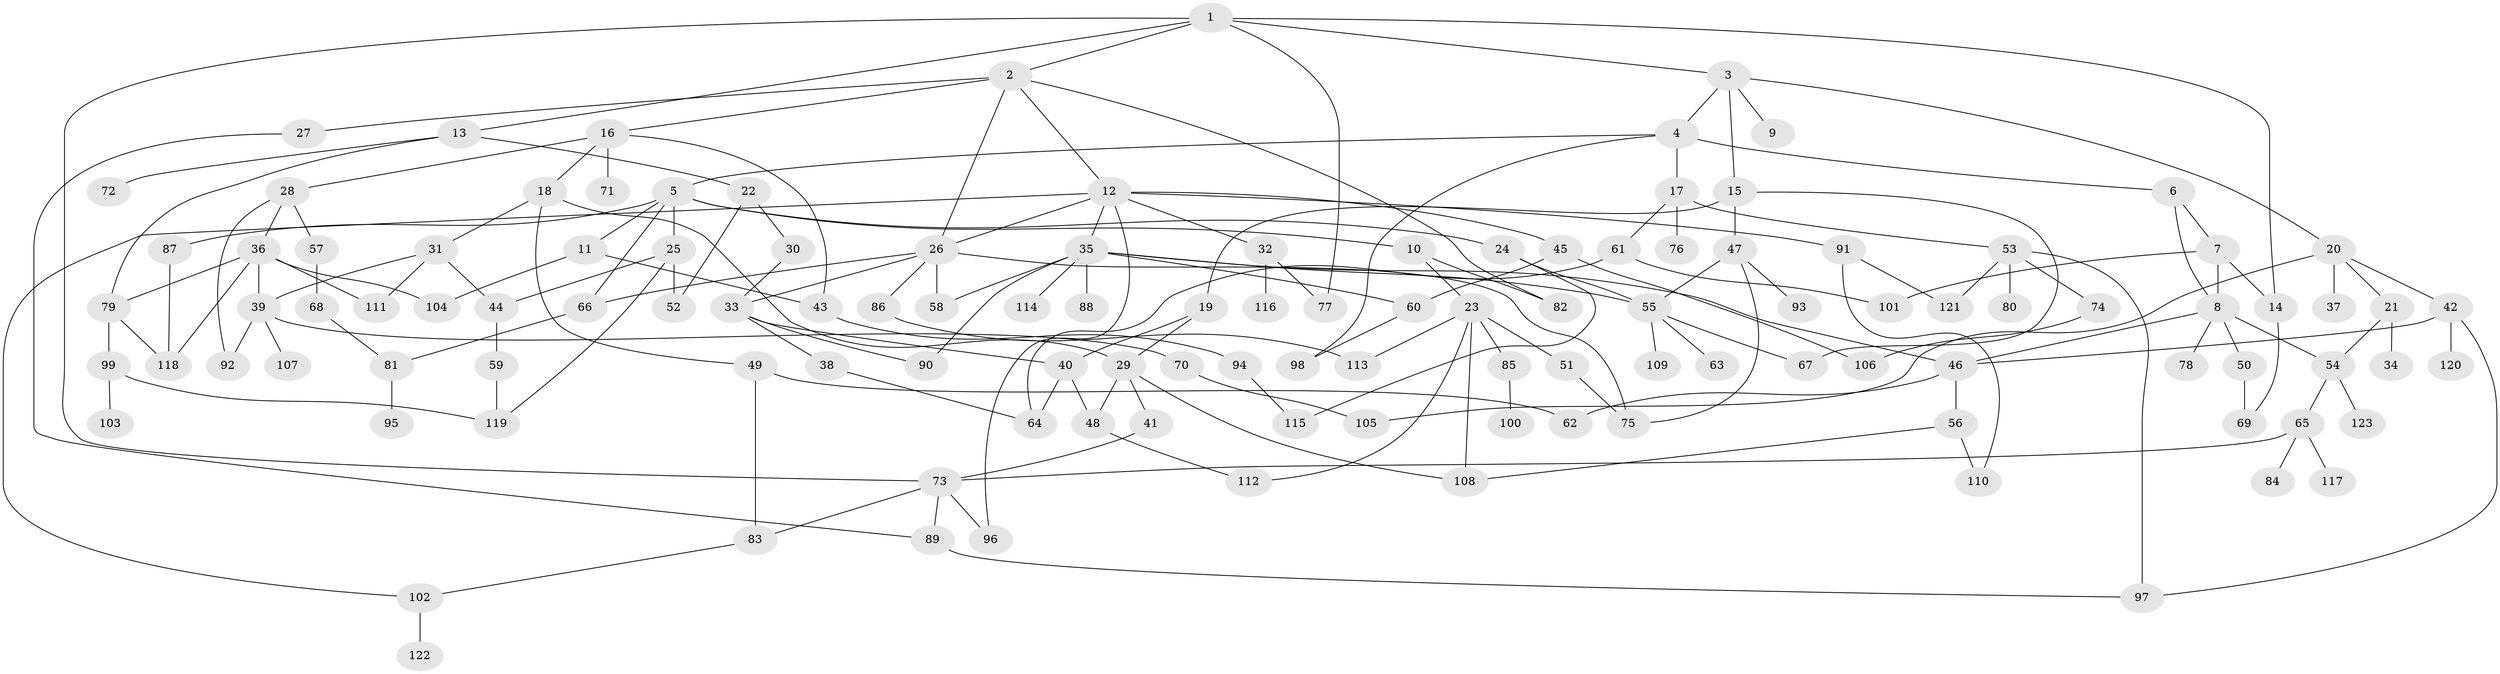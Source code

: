 // Generated by graph-tools (version 1.1) at 2025/49/03/09/25 03:49:20]
// undirected, 123 vertices, 179 edges
graph export_dot {
graph [start="1"]
  node [color=gray90,style=filled];
  1;
  2;
  3;
  4;
  5;
  6;
  7;
  8;
  9;
  10;
  11;
  12;
  13;
  14;
  15;
  16;
  17;
  18;
  19;
  20;
  21;
  22;
  23;
  24;
  25;
  26;
  27;
  28;
  29;
  30;
  31;
  32;
  33;
  34;
  35;
  36;
  37;
  38;
  39;
  40;
  41;
  42;
  43;
  44;
  45;
  46;
  47;
  48;
  49;
  50;
  51;
  52;
  53;
  54;
  55;
  56;
  57;
  58;
  59;
  60;
  61;
  62;
  63;
  64;
  65;
  66;
  67;
  68;
  69;
  70;
  71;
  72;
  73;
  74;
  75;
  76;
  77;
  78;
  79;
  80;
  81;
  82;
  83;
  84;
  85;
  86;
  87;
  88;
  89;
  90;
  91;
  92;
  93;
  94;
  95;
  96;
  97;
  98;
  99;
  100;
  101;
  102;
  103;
  104;
  105;
  106;
  107;
  108;
  109;
  110;
  111;
  112;
  113;
  114;
  115;
  116;
  117;
  118;
  119;
  120;
  121;
  122;
  123;
  1 -- 2;
  1 -- 3;
  1 -- 13;
  1 -- 14;
  1 -- 77;
  1 -- 73;
  2 -- 12;
  2 -- 16;
  2 -- 26;
  2 -- 27;
  2 -- 82;
  3 -- 4;
  3 -- 9;
  3 -- 15;
  3 -- 20;
  4 -- 5;
  4 -- 6;
  4 -- 17;
  4 -- 98;
  5 -- 10;
  5 -- 11;
  5 -- 24;
  5 -- 25;
  5 -- 66;
  5 -- 87;
  6 -- 7;
  6 -- 8;
  7 -- 8;
  7 -- 101;
  7 -- 14;
  8 -- 50;
  8 -- 54;
  8 -- 78;
  8 -- 46;
  10 -- 23;
  10 -- 82;
  11 -- 104;
  11 -- 43;
  12 -- 32;
  12 -- 35;
  12 -- 45;
  12 -- 91;
  12 -- 102;
  12 -- 96;
  12 -- 26;
  13 -- 22;
  13 -- 72;
  13 -- 79;
  14 -- 69;
  15 -- 19;
  15 -- 47;
  15 -- 67;
  16 -- 18;
  16 -- 28;
  16 -- 43;
  16 -- 71;
  17 -- 53;
  17 -- 61;
  17 -- 76;
  18 -- 31;
  18 -- 49;
  18 -- 29;
  19 -- 29;
  19 -- 40;
  20 -- 21;
  20 -- 37;
  20 -- 42;
  20 -- 105;
  21 -- 34;
  21 -- 54;
  22 -- 30;
  22 -- 52;
  23 -- 51;
  23 -- 85;
  23 -- 108;
  23 -- 112;
  23 -- 113;
  24 -- 55;
  24 -- 115;
  25 -- 52;
  25 -- 119;
  25 -- 44;
  26 -- 33;
  26 -- 86;
  26 -- 75;
  26 -- 66;
  26 -- 58;
  27 -- 89;
  28 -- 36;
  28 -- 57;
  28 -- 92;
  29 -- 41;
  29 -- 48;
  29 -- 108;
  30 -- 33;
  31 -- 39;
  31 -- 44;
  31 -- 111;
  32 -- 116;
  32 -- 77;
  33 -- 38;
  33 -- 90;
  33 -- 40;
  35 -- 46;
  35 -- 58;
  35 -- 60;
  35 -- 88;
  35 -- 90;
  35 -- 114;
  35 -- 55;
  36 -- 79;
  36 -- 104;
  36 -- 111;
  36 -- 39;
  36 -- 118;
  38 -- 64;
  39 -- 70;
  39 -- 107;
  39 -- 92;
  40 -- 64;
  40 -- 48;
  41 -- 73;
  42 -- 97;
  42 -- 120;
  42 -- 46;
  43 -- 94;
  44 -- 59;
  45 -- 106;
  45 -- 60;
  46 -- 56;
  46 -- 62;
  47 -- 75;
  47 -- 93;
  47 -- 55;
  48 -- 112;
  49 -- 62;
  49 -- 83;
  50 -- 69;
  51 -- 75;
  53 -- 74;
  53 -- 80;
  53 -- 121;
  53 -- 97;
  54 -- 65;
  54 -- 123;
  55 -- 63;
  55 -- 67;
  55 -- 109;
  56 -- 108;
  56 -- 110;
  57 -- 68;
  59 -- 119;
  60 -- 98;
  61 -- 101;
  61 -- 64;
  65 -- 84;
  65 -- 117;
  65 -- 73;
  66 -- 81;
  68 -- 81;
  70 -- 105;
  73 -- 83;
  73 -- 89;
  73 -- 96;
  74 -- 106;
  79 -- 99;
  79 -- 118;
  81 -- 95;
  83 -- 102;
  85 -- 100;
  86 -- 113;
  87 -- 118;
  89 -- 97;
  91 -- 110;
  91 -- 121;
  94 -- 115;
  99 -- 103;
  99 -- 119;
  102 -- 122;
}
